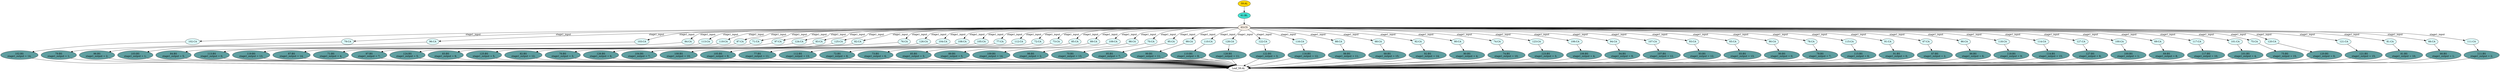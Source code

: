 strict digraph "" {
	node [label="\N"];
	"102:CA"	 [ast="<pyverilog.vparser.ast.Case object at 0x7f6f768befd0>",
		fillcolor=lightcyan,
		label="102:CA",
		statements="[]",
		style=filled,
		typ=Case];
	"102:BS"	 [ast="<pyverilog.vparser.ast.BlockingSubstitution object at 0x7f6f768bee90>",
		fillcolor=cadetblue,
		label="102:BS
stage1_output = 14;",
		statements="[<pyverilog.vparser.ast.BlockingSubstitution object at 0x7f6f768bee90>]",
		style=filled,
		typ=BlockingSubstitution];
	"102:CA" -> "102:BS"	 [cond="[]",
		lineno=None];
	"79:CA"	 [ast="<pyverilog.vparser.ast.Case object at 0x7f6f97bba790>",
		fillcolor=lightcyan,
		label="79:CA",
		statements="[]",
		style=filled,
		typ=Case];
	"79:BS"	 [ast="<pyverilog.vparser.ast.BlockingSubstitution object at 0x7f6f97ba7a50>",
		fillcolor=cadetblue,
		label="79:BS
stage1_output = 1;",
		statements="[<pyverilog.vparser.ast.BlockingSubstitution object at 0x7f6f97ba7a50>]",
		style=filled,
		typ=BlockingSubstitution];
	"79:CA" -> "79:BS"	 [cond="[]",
		lineno=None];
	"109:BS"	 [ast="<pyverilog.vparser.ast.BlockingSubstitution object at 0x7f6f768be610>",
		fillcolor=cadetblue,
		label="109:BS
stage1_output = 14;",
		statements="[<pyverilog.vparser.ast.BlockingSubstitution object at 0x7f6f768be610>]",
		style=filled,
		typ=BlockingSubstitution];
	"Leaf_59:AL"	 [def_var="['stage1_output']",
		label="Leaf_59:AL"];
	"109:BS" -> "Leaf_59:AL"	 [cond="[]",
		lineno=None];
	"96:CA"	 [ast="<pyverilog.vparser.ast.Case object at 0x7f6f768be990>",
		fillcolor=lightcyan,
		label="96:CA",
		statements="[]",
		style=filled,
		typ=Case];
	"96:BS"	 [ast="<pyverilog.vparser.ast.BlockingSubstitution object at 0x7f6f768be890>",
		fillcolor=cadetblue,
		label="96:BS
stage1_output = 2;",
		statements="[<pyverilog.vparser.ast.BlockingSubstitution object at 0x7f6f768be890>]",
		style=filled,
		typ=BlockingSubstitution];
	"96:CA" -> "96:BS"	 [cond="[]",
		lineno=None];
	"105:BS"	 [ast="<pyverilog.vparser.ast.BlockingSubstitution object at 0x7f6f768bea10>",
		fillcolor=cadetblue,
		label="105:BS
stage1_output = 9;",
		statements="[<pyverilog.vparser.ast.BlockingSubstitution object at 0x7f6f768bea10>]",
		style=filled,
		typ=BlockingSubstitution];
	"105:BS" -> "Leaf_59:AL"	 [cond="[]",
		lineno=None];
	"78:BS"	 [ast="<pyverilog.vparser.ast.BlockingSubstitution object at 0x7f6f7660b650>",
		fillcolor=cadetblue,
		label="78:BS
stage1_output = 7;",
		statements="[<pyverilog.vparser.ast.BlockingSubstitution object at 0x7f6f7660b650>]",
		style=filled,
		typ=BlockingSubstitution];
	"78:BS" -> "Leaf_59:AL"	 [cond="[]",
		lineno=None];
	"103:CA"	 [ast="<pyverilog.vparser.ast.Case object at 0x7f6f7660b390>",
		fillcolor=lightcyan,
		label="103:CA",
		statements="[]",
		style=filled,
		typ=Case];
	"103:BS"	 [ast="<pyverilog.vparser.ast.BlockingSubstitution object at 0x7f6f7660b5d0>",
		fillcolor=cadetblue,
		label="103:BS
stage1_output = 1;",
		statements="[<pyverilog.vparser.ast.BlockingSubstitution object at 0x7f6f7660b5d0>]",
		style=filled,
		typ=BlockingSubstitution];
	"103:CA" -> "103:BS"	 [cond="[]",
		lineno=None];
	"84:CA"	 [ast="<pyverilog.vparser.ast.Case object at 0x7f6f7660b350>",
		fillcolor=lightcyan,
		label="84:CA",
		statements="[]",
		style=filled,
		typ=Case];
	"84:BS"	 [ast="<pyverilog.vparser.ast.BlockingSubstitution object at 0x7f6f7660b190>",
		fillcolor=cadetblue,
		label="84:BS
stage1_output = 5;",
		statements="[<pyverilog.vparser.ast.BlockingSubstitution object at 0x7f6f7660b190>]",
		style=filled,
		typ=BlockingSubstitution];
	"84:CA" -> "84:BS"	 [cond="[]",
		lineno=None];
	"113:CA"	 [ast="<pyverilog.vparser.ast.Case object at 0x7f6f7660bc10>",
		fillcolor=lightcyan,
		label="113:CA",
		statements="[]",
		style=filled,
		typ=Case];
	"113:BS"	 [ast="<pyverilog.vparser.ast.BlockingSubstitution object at 0x7f6f7660b9d0>",
		fillcolor=cadetblue,
		label="113:BS
stage1_output = 0;",
		statements="[<pyverilog.vparser.ast.BlockingSubstitution object at 0x7f6f7660b9d0>]",
		style=filled,
		typ=BlockingSubstitution];
	"113:CA" -> "113:BS"	 [cond="[]",
		lineno=None];
	"99:BS"	 [ast="<pyverilog.vparser.ast.BlockingSubstitution object at 0x7f6f7660bb50>",
		fillcolor=cadetblue,
		label="99:BS
stage1_output = 11;",
		statements="[<pyverilog.vparser.ast.BlockingSubstitution object at 0x7f6f7660bb50>]",
		style=filled,
		typ=BlockingSubstitution];
	"99:BS" -> "Leaf_59:AL"	 [cond="[]",
		lineno=None];
	"119:CA"	 [ast="<pyverilog.vparser.ast.Case object at 0x7f6f7660b750>",
		fillcolor=lightcyan,
		label="119:CA",
		statements="[]",
		style=filled,
		typ=Case];
	"119:BS"	 [ast="<pyverilog.vparser.ast.BlockingSubstitution object at 0x7f6f7660b510>",
		fillcolor=cadetblue,
		label="119:BS
stage1_output = 13;",
		statements="[<pyverilog.vparser.ast.BlockingSubstitution object at 0x7f6f7660b510>]",
		style=filled,
		typ=BlockingSubstitution];
	"119:CA" -> "119:BS"	 [cond="[]",
		lineno=None];
	"87:CA"	 [ast="<pyverilog.vparser.ast.Case object at 0x7f6f97b83050>",
		fillcolor=lightcyan,
		label="87:CA",
		statements="[]",
		style=filled,
		typ=Case];
	"87:BS"	 [ast="<pyverilog.vparser.ast.BlockingSubstitution object at 0x7f6f97b830d0>",
		fillcolor=cadetblue,
		label="87:BS
stage1_output = 14;",
		statements="[<pyverilog.vparser.ast.BlockingSubstitution object at 0x7f6f97b830d0>]",
		style=filled,
		typ=BlockingSubstitution];
	"87:CA" -> "87:BS"	 [cond="[]",
		lineno=None];
	"95:BS"	 [ast="<pyverilog.vparser.ast.BlockingSubstitution object at 0x7f6f97b83390>",
		fillcolor=cadetblue,
		label="95:BS
stage1_output = 7;",
		statements="[<pyverilog.vparser.ast.BlockingSubstitution object at 0x7f6f97b83390>]",
		style=filled,
		typ=BlockingSubstitution];
	"95:BS" -> "Leaf_59:AL"	 [cond="[]",
		lineno=None];
	"126:BS"	 [ast="<pyverilog.vparser.ast.BlockingSubstitution object at 0x7f6f97b83510>",
		fillcolor=cadetblue,
		label="126:BS
stage1_output = 6;",
		statements="[<pyverilog.vparser.ast.BlockingSubstitution object at 0x7f6f97b83510>]",
		style=filled,
		typ=BlockingSubstitution];
	"126:BS" -> "Leaf_59:AL"	 [cond="[]",
		lineno=None];
	"63:CS"	 [ast="<pyverilog.vparser.ast.CaseStatement object at 0x7f6f97bb0ed0>",
		fillcolor=linen,
		label="63:CS",
		statements="[]",
		style=filled,
		typ=CaseStatement];
	"63:CS" -> "102:CA"	 [cond="['stage1_input']",
		label=stage1_input,
		lineno=63];
	"63:CS" -> "79:CA"	 [cond="['stage1_input']",
		label=stage1_input,
		lineno=63];
	"63:CS" -> "96:CA"	 [cond="['stage1_input']",
		label=stage1_input,
		lineno=63];
	"63:CS" -> "103:CA"	 [cond="['stage1_input']",
		label=stage1_input,
		lineno=63];
	"63:CS" -> "84:CA"	 [cond="['stage1_input']",
		label=stage1_input,
		lineno=63];
	"63:CS" -> "113:CA"	 [cond="['stage1_input']",
		label=stage1_input,
		lineno=63];
	"63:CS" -> "119:CA"	 [cond="['stage1_input']",
		label=stage1_input,
		lineno=63];
	"63:CS" -> "87:CA"	 [cond="['stage1_input']",
		label=stage1_input,
		lineno=63];
	"71:CA"	 [ast="<pyverilog.vparser.ast.Case object at 0x7f6f97b83810>",
		fillcolor=lightcyan,
		label="71:CA",
		statements="[]",
		style=filled,
		typ=Case];
	"63:CS" -> "71:CA"	 [cond="['stage1_input']",
		label=stage1_input,
		lineno=63];
	"97:CA"	 [ast="<pyverilog.vparser.ast.Case object at 0x7f6f97b8cb10>",
		fillcolor=lightcyan,
		label="97:CA",
		statements="[]",
		style=filled,
		typ=Case];
	"63:CS" -> "97:CA"	 [cond="['stage1_input']",
		label=stage1_input,
		lineno=63];
	"124:CA"	 [ast="<pyverilog.vparser.ast.Case object at 0x7f6f97b83e10>",
		fillcolor=lightcyan,
		label="124:CA",
		statements="[]",
		style=filled,
		typ=Case];
	"63:CS" -> "124:CA"	 [cond="['stage1_input']",
		label=stage1_input,
		lineno=63];
	"83:CA"	 [ast="<pyverilog.vparser.ast.Case object at 0x7f6f97b8c090>",
		fillcolor=lightcyan,
		label="83:CA",
		statements="[]",
		style=filled,
		typ=Case];
	"63:CS" -> "83:CA"	 [cond="['stage1_input']",
		label=stage1_input,
		lineno=63];
	"125:CA"	 [ast="<pyverilog.vparser.ast.Case object at 0x7f6f97b8c2d0>",
		fillcolor=lightcyan,
		label="125:CA",
		statements="[]",
		style=filled,
		typ=Case];
	"63:CS" -> "125:CA"	 [cond="['stage1_input']",
		label=stage1_input,
		lineno=63];
	"82:CA"	 [ast="<pyverilog.vparser.ast.Case object at 0x7f6f97b8c510>",
		fillcolor=lightcyan,
		label="82:CA",
		statements="[]",
		style=filled,
		typ=Case];
	"63:CS" -> "82:CA"	 [cond="['stage1_input']",
		label=stage1_input,
		lineno=63];
	"76:CA"	 [ast="<pyverilog.vparser.ast.Case object at 0x7f6f97b8c750>",
		fillcolor=lightcyan,
		label="76:CA",
		statements="[]",
		style=filled,
		typ=Case];
	"63:CS" -> "76:CA"	 [cond="['stage1_input']",
		label=stage1_input,
		lineno=63];
	"126:CA"	 [ast="<pyverilog.vparser.ast.Case object at 0x7f6f97b8cd50>",
		fillcolor=lightcyan,
		label="126:CA",
		statements="[]",
		style=filled,
		typ=Case];
	"63:CS" -> "126:CA"	 [cond="['stage1_input']",
		label=stage1_input,
		lineno=63];
	"104:CA"	 [ast="<pyverilog.vparser.ast.Case object at 0x7f6f97b95810>",
		fillcolor=lightcyan,
		label="104:CA",
		statements="[]",
		style=filled,
		typ=Case];
	"63:CS" -> "104:CA"	 [cond="['stage1_input']",
		label=stage1_input,
		lineno=63];
	"108:CA"	 [ast="<pyverilog.vparser.ast.Case object at 0x7f6f97b95a50>",
		fillcolor=lightcyan,
		label="108:CA",
		statements="[]",
		style=filled,
		typ=Case];
	"63:CS" -> "108:CA"	 [cond="['stage1_input']",
		label=stage1_input,
		lineno=63];
	"105:CA"	 [ast="<pyverilog.vparser.ast.Case object at 0x7f6f97b9ee10>",
		fillcolor=lightcyan,
		label="105:CA",
		statements="[]",
		style=filled,
		typ=Case];
	"63:CS" -> "105:CA"	 [cond="['stage1_input']",
		label=stage1_input,
		lineno=63];
	"77:CA"	 [ast="<pyverilog.vparser.ast.Case object at 0x7f6f97b95150>",
		fillcolor=lightcyan,
		label="77:CA",
		statements="[]",
		style=filled,
		typ=Case];
	"63:CS" -> "77:CA"	 [cond="['stage1_input']",
		label=stage1_input,
		lineno=63];
	"112:CA"	 [ast="<pyverilog.vparser.ast.Case object at 0x7f6f97b95390>",
		fillcolor=lightcyan,
		label="112:CA",
		statements="[]",
		style=filled,
		typ=Case];
	"63:CS" -> "112:CA"	 [cond="['stage1_input']",
		label=stage1_input,
		lineno=63];
	"72:CA"	 [ast="<pyverilog.vparser.ast.Case object at 0x7f6f97b9e750>",
		fillcolor=lightcyan,
		label="72:CA",
		statements="[]",
		style=filled,
		typ=Case];
	"63:CS" -> "72:CA"	 [cond="['stage1_input']",
		label=stage1_input,
		lineno=63];
	"73:CA"	 [ast="<pyverilog.vparser.ast.Case object at 0x7f6f97b9e990>",
		fillcolor=lightcyan,
		label="73:CA",
		statements="[]",
		style=filled,
		typ=Case];
	"63:CS" -> "73:CA"	 [cond="['stage1_input']",
		label=stage1_input,
		lineno=63];
	"85:CA"	 [ast="<pyverilog.vparser.ast.Case object at 0x7f6f97b9ea50>",
		fillcolor=lightcyan,
		label="85:CA",
		statements="[]",
		style=filled,
		typ=Case];
	"63:CS" -> "85:CA"	 [cond="['stage1_input']",
		label=stage1_input,
		lineno=63];
	"89:CA"	 [ast="<pyverilog.vparser.ast.Case object at 0x7f6f97bbab50>",
		fillcolor=lightcyan,
		label="89:CA",
		statements="[]",
		style=filled,
		typ=Case];
	"63:CS" -> "89:CA"	 [cond="['stage1_input']",
		label=stage1_input,
		lineno=63];
	"109:CA"	 [ast="<pyverilog.vparser.ast.Case object at 0x7f6f97b9ec90>",
		fillcolor=lightcyan,
		label="109:CA",
		statements="[]",
		style=filled,
		typ=Case];
	"63:CS" -> "109:CA"	 [cond="['stage1_input']",
		label=stage1_input,
		lineno=63];
	"98:CA"	 [ast="<pyverilog.vparser.ast.Case object at 0x7f6f97b9ed50>",
		fillcolor=lightcyan,
		label="98:CA",
		statements="[]",
		style=filled,
		typ=Case];
	"63:CS" -> "98:CA"	 [cond="['stage1_input']",
		label=stage1_input,
		lineno=63];
	"70:CA"	 [ast="<pyverilog.vparser.ast.Case object at 0x7f6f97b9eed0>",
		fillcolor=lightcyan,
		label="70:CA",
		statements="[]",
		style=filled,
		typ=Case];
	"63:CS" -> "70:CA"	 [cond="['stage1_input']",
		label=stage1_input,
		lineno=63];
	"95:CA"	 [ast="<pyverilog.vparser.ast.Case object at 0x7f6f97ba7150>",
		fillcolor=lightcyan,
		label="95:CA",
		statements="[]",
		style=filled,
		typ=Case];
	"63:CS" -> "95:CA"	 [cond="['stage1_input']",
		label=stage1_input,
		lineno=63];
	"99:CA"	 [ast="<pyverilog.vparser.ast.Case object at 0x7f6f97ba7210>",
		fillcolor=lightcyan,
		label="99:CA",
		statements="[]",
		style=filled,
		typ=Case];
	"63:CS" -> "99:CA"	 [cond="['stage1_input']",
		label=stage1_input,
		lineno=63];
	"110:CA"	 [ast="<pyverilog.vparser.ast.Case object at 0x7f6f97ba75d0>",
		fillcolor=lightcyan,
		label="110:CA",
		statements="[]",
		style=filled,
		typ=Case];
	"63:CS" -> "110:CA"	 [cond="['stage1_input']",
		label=stage1_input,
		lineno=63];
	"128:CA"	 [ast="<pyverilog.vparser.ast.Case object at 0x7f6f97b955d0>",
		fillcolor=lightcyan,
		label="128:CA",
		statements="[]",
		style=filled,
		typ=Case];
	"63:CS" -> "128:CA"	 [cond="['stage1_input']",
		label=stage1_input,
		lineno=63];
	"122:CA"	 [ast="<pyverilog.vparser.ast.Case object at 0x7f6f97ba7bd0>",
		fillcolor=lightcyan,
		label="122:CA",
		statements="[]",
		style=filled,
		typ=Case];
	"63:CS" -> "122:CA"	 [cond="['stage1_input']",
		label=stage1_input,
		lineno=63];
	"116:CA"	 [ast="<pyverilog.vparser.ast.Case object at 0x7f6f97ba7e10>",
		fillcolor=lightcyan,
		label="116:CA",
		statements="[]",
		style=filled,
		typ=Case];
	"63:CS" -> "116:CA"	 [cond="['stage1_input']",
		label=stage1_input,
		lineno=63];
	"88:CA"	 [ast="<pyverilog.vparser.ast.Case object at 0x7f6f97bb0090>",
		fillcolor=lightcyan,
		label="88:CA",
		statements="[]",
		style=filled,
		typ=Case];
	"63:CS" -> "88:CA"	 [cond="['stage1_input']",
		label=stage1_input,
		lineno=63];
	"68:CA"	 [ast="<pyverilog.vparser.ast.Case object at 0x7f6f97bba250>",
		fillcolor=lightcyan,
		label="68:CA",
		statements="[]",
		style=filled,
		typ=Case];
	"63:CS" -> "68:CA"	 [cond="['stage1_input']",
		label=stage1_input,
		lineno=63];
	"92:CA"	 [ast="<pyverilog.vparser.ast.Case object at 0x7f6f97bb0b10>",
		fillcolor=lightcyan,
		label="92:CA",
		statements="[]",
		style=filled,
		typ=Case];
	"63:CS" -> "92:CA"	 [cond="['stage1_input']",
		label=stage1_input,
		lineno=63];
	"80:CA"	 [ast="<pyverilog.vparser.ast.Case object at 0x7f6f97bb0bd0>",
		fillcolor=lightcyan,
		label="80:CA",
		statements="[]",
		style=filled,
		typ=Case];
	"63:CS" -> "80:CA"	 [cond="['stage1_input']",
		label=stage1_input,
		lineno=63];
	"74:CA"	 [ast="<pyverilog.vparser.ast.Case object at 0x7f6f97bba550>",
		fillcolor=lightcyan,
		label="74:CA",
		statements="[]",
		style=filled,
		typ=Case];
	"63:CS" -> "74:CA"	 [cond="['stage1_input']",
		label=stage1_input,
		lineno=63];
	"123:CA"	 [ast="<pyverilog.vparser.ast.Case object at 0x7f6f97bb0e10>",
		fillcolor=lightcyan,
		label="123:CA",
		statements="[]",
		style=filled,
		typ=Case];
	"63:CS" -> "123:CA"	 [cond="['stage1_input']",
		label=stage1_input,
		lineno=63];
	"106:CA"	 [ast="<pyverilog.vparser.ast.Case object at 0x7f6f97b42190>",
		fillcolor=lightcyan,
		label="106:CA",
		statements="[]",
		style=filled,
		typ=Case];
	"63:CS" -> "106:CA"	 [cond="['stage1_input']",
		label=stage1_input,
		lineno=63];
	"94:CA"	 [ast="<pyverilog.vparser.ast.Case object at 0x7f6f97bbaf10>",
		fillcolor=lightcyan,
		label="94:CA",
		statements="[]",
		style=filled,
		typ=Case];
	"63:CS" -> "94:CA"	 [cond="['stage1_input']",
		label=stage1_input,
		lineno=63];
	"107:CA"	 [ast="<pyverilog.vparser.ast.Case object at 0x7f6f97b423d0>",
		fillcolor=lightcyan,
		label="107:CA",
		statements="[]",
		style=filled,
		typ=Case];
	"63:CS" -> "107:CA"	 [cond="['stage1_input']",
		label=stage1_input,
		lineno=63];
	"93:CA"	 [ast="<pyverilog.vparser.ast.Case object at 0x7f6f97bbae50>",
		fillcolor=lightcyan,
		label="93:CA",
		statements="[]",
		style=filled,
		typ=Case];
	"63:CS" -> "93:CA"	 [cond="['stage1_input']",
		label=stage1_input,
		lineno=63];
	"65:CA"	 [ast="<pyverilog.vparser.ast.Case object at 0x7f6f97bb0fd0>",
		fillcolor=lightcyan,
		label="65:CA",
		statements="[]",
		style=filled,
		typ=Case];
	"63:CS" -> "65:CA"	 [cond="['stage1_input']",
		label=stage1_input,
		lineno=63];
	"90:CA"	 [ast="<pyverilog.vparser.ast.Case object at 0x7f6f97ba7990>",
		fillcolor=lightcyan,
		label="90:CA",
		statements="[]",
		style=filled,
		typ=Case];
	"63:CS" -> "90:CA"	 [cond="['stage1_input']",
		label=stage1_input,
		lineno=63];
	"78:CA"	 [ast="<pyverilog.vparser.ast.Case object at 0x7f6f97bba6d0>",
		fillcolor=lightcyan,
		label="78:CA",
		statements="[]",
		style=filled,
		typ=Case];
	"63:CS" -> "78:CA"	 [cond="['stage1_input']",
		label=stage1_input,
		lineno=63];
	"115:CA"	 [ast="<pyverilog.vparser.ast.Case object at 0x7f6f97b42910>",
		fillcolor=lightcyan,
		label="115:CA",
		statements="[]",
		style=filled,
		typ=Case];
	"63:CS" -> "115:CA"	 [cond="['stage1_input']",
		label=stage1_input,
		lineno=63];
	"91:CA"	 [ast="<pyverilog.vparser.ast.Case object at 0x7f6f97bbad90>",
		fillcolor=lightcyan,
		label="91:CA",
		statements="[]",
		style=filled,
		typ=Case];
	"63:CS" -> "91:CA"	 [cond="['stage1_input']",
		label=stage1_input,
		lineno=63];
	"67:CA"	 [ast="<pyverilog.vparser.ast.Case object at 0x7f6f97bba190>",
		fillcolor=lightcyan,
		label="67:CA",
		statements="[]",
		style=filled,
		typ=Case];
	"63:CS" -> "67:CA"	 [cond="['stage1_input']",
		label=stage1_input,
		lineno=63];
	"86:CA"	 [ast="<pyverilog.vparser.ast.Case object at 0x7f6f97bba910>",
		fillcolor=lightcyan,
		label="86:CA",
		statements="[]",
		style=filled,
		typ=Case];
	"63:CS" -> "86:CA"	 [cond="['stage1_input']",
		label=stage1_input,
		lineno=63];
	"118:CA"	 [ast="<pyverilog.vparser.ast.Case object at 0x7f6f97b42c10>",
		fillcolor=lightcyan,
		label="118:CA",
		statements="[]",
		style=filled,
		typ=Case];
	"63:CS" -> "118:CA"	 [cond="['stage1_input']",
		label=stage1_input,
		lineno=63];
	"114:CA"	 [ast="<pyverilog.vparser.ast.Case object at 0x7f6f97b426d0>",
		fillcolor=lightcyan,
		label="114:CA",
		statements="[]",
		style=filled,
		typ=Case];
	"63:CS" -> "114:CA"	 [cond="['stage1_input']",
		label=stage1_input,
		lineno=63];
	"127:CA"	 [ast="<pyverilog.vparser.ast.Case object at 0x7f6f97b83a50>",
		fillcolor=lightcyan,
		label="127:CA",
		statements="[]",
		style=filled,
		typ=Case];
	"63:CS" -> "127:CA"	 [cond="['stage1_input']",
		label=stage1_input,
		lineno=63];
	"100:CA"	 [ast="<pyverilog.vparser.ast.Case object at 0x7f6f97bbafd0>",
		fillcolor=lightcyan,
		label="100:CA",
		statements="[]",
		style=filled,
		typ=Case];
	"63:CS" -> "100:CA"	 [cond="['stage1_input']",
		label=stage1_input,
		lineno=63];
	"69:CA"	 [ast="<pyverilog.vparser.ast.Case object at 0x7f6f97bba310>",
		fillcolor=lightcyan,
		label="69:CA",
		statements="[]",
		style=filled,
		typ=Case];
	"63:CS" -> "69:CA"	 [cond="['stage1_input']",
		label=stage1_input,
		lineno=63];
	"117:CA"	 [ast="<pyverilog.vparser.ast.Case object at 0x7f6f97b429d0>",
		fillcolor=lightcyan,
		label="117:CA",
		statements="[]",
		style=filled,
		typ=Case];
	"63:CS" -> "117:CA"	 [cond="['stage1_input']",
		label=stage1_input,
		lineno=63];
	"101:CA"	 [ast="<pyverilog.vparser.ast.Case object at 0x7f6f97b420d0>",
		fillcolor=lightcyan,
		label="101:CA",
		statements="[]",
		style=filled,
		typ=Case];
	"63:CS" -> "101:CA"	 [cond="['stage1_input']",
		label=stage1_input,
		lineno=63];
	"75:CA"	 [ast="<pyverilog.vparser.ast.Case object at 0x7f6f97bba610>",
		fillcolor=lightcyan,
		label="75:CA",
		statements="[]",
		style=filled,
		typ=Case];
	"63:CS" -> "75:CA"	 [cond="['stage1_input']",
		label=stage1_input,
		lineno=63];
	"120:CA"	 [ast="<pyverilog.vparser.ast.Case object at 0x7f6f97bb02d0>",
		fillcolor=lightcyan,
		label="120:CA",
		statements="[]",
		style=filled,
		typ=Case];
	"63:CS" -> "120:CA"	 [cond="['stage1_input']",
		label=stage1_input,
		lineno=63];
	"121:CA"	 [ast="<pyverilog.vparser.ast.Case object at 0x7f6f97b42e50>",
		fillcolor=lightcyan,
		label="121:CA",
		statements="[]",
		style=filled,
		typ=Case];
	"63:CS" -> "121:CA"	 [cond="['stage1_input']",
		label=stage1_input,
		lineno=63];
	"81:CA"	 [ast="<pyverilog.vparser.ast.Case object at 0x7f6f97bba850>",
		fillcolor=lightcyan,
		label="81:CA",
		statements="[]",
		style=filled,
		typ=Case];
	"63:CS" -> "81:CA"	 [cond="['stage1_input']",
		label=stage1_input,
		lineno=63];
	"66:CA"	 [ast="<pyverilog.vparser.ast.Case object at 0x7f6f97bba0d0>",
		fillcolor=lightcyan,
		label="66:CA",
		statements="[]",
		style=filled,
		typ=Case];
	"63:CS" -> "66:CA"	 [cond="['stage1_input']",
		label=stage1_input,
		lineno=63];
	"111:CA"	 [ast="<pyverilog.vparser.ast.Case object at 0x7f6f97b42490>",
		fillcolor=lightcyan,
		label="111:CA",
		statements="[]",
		style=filled,
		typ=Case];
	"63:CS" -> "111:CA"	 [cond="['stage1_input']",
		label=stage1_input,
		lineno=63];
	"71:BS"	 [ast="<pyverilog.vparser.ast.BlockingSubstitution object at 0x7f6f97b83890>",
		fillcolor=cadetblue,
		label="71:BS
stage1_output = 4;",
		statements="[<pyverilog.vparser.ast.BlockingSubstitution object at 0x7f6f97b83890>]",
		style=filled,
		typ=BlockingSubstitution];
	"71:CA" -> "71:BS"	 [cond="[]",
		lineno=None];
	"120:BS"	 [ast="<pyverilog.vparser.ast.BlockingSubstitution object at 0x7f6f97bb0350>",
		fillcolor=cadetblue,
		label="120:BS
stage1_output = 0;",
		statements="[<pyverilog.vparser.ast.BlockingSubstitution object at 0x7f6f97bb0350>]",
		style=filled,
		typ=BlockingSubstitution];
	"120:BS" -> "Leaf_59:AL"	 [cond="[]",
		lineno=None];
	"97:BS"	 [ast="<pyverilog.vparser.ast.BlockingSubstitution object at 0x7f6f97b8cb90>",
		fillcolor=cadetblue,
		label="97:BS
stage1_output = 7;",
		statements="[<pyverilog.vparser.ast.BlockingSubstitution object at 0x7f6f97b8cb90>]",
		style=filled,
		typ=BlockingSubstitution];
	"97:CA" -> "97:BS"	 [cond="[]",
		lineno=None];
	"124:BS"	 [ast="<pyverilog.vparser.ast.BlockingSubstitution object at 0x7f6f97b83e90>",
		fillcolor=cadetblue,
		label="124:BS
stage1_output = 5;",
		statements="[<pyverilog.vparser.ast.BlockingSubstitution object at 0x7f6f97b83e90>]",
		style=filled,
		typ=BlockingSubstitution];
	"124:CA" -> "124:BS"	 [cond="[]",
		lineno=None];
	"83:BS"	 [ast="<pyverilog.vparser.ast.BlockingSubstitution object at 0x7f6f97b8c110>",
		fillcolor=cadetblue,
		label="83:BS
stage1_output = 9;",
		statements="[<pyverilog.vparser.ast.BlockingSubstitution object at 0x7f6f97b8c110>]",
		style=filled,
		typ=BlockingSubstitution];
	"83:CA" -> "83:BS"	 [cond="[]",
		lineno=None];
	"125:BS"	 [ast="<pyverilog.vparser.ast.BlockingSubstitution object at 0x7f6f97b8c350>",
		fillcolor=cadetblue,
		label="125:BS
stage1_output = 5;",
		statements="[<pyverilog.vparser.ast.BlockingSubstitution object at 0x7f6f97b8c350>]",
		style=filled,
		typ=BlockingSubstitution];
	"125:CA" -> "125:BS"	 [cond="[]",
		lineno=None];
	"84:BS" -> "Leaf_59:AL"	 [cond="[]",
		lineno=None];
	"103:BS" -> "Leaf_59:AL"	 [cond="[]",
		lineno=None];
	"82:BS"	 [ast="<pyverilog.vparser.ast.BlockingSubstitution object at 0x7f6f97b8c590>",
		fillcolor=cadetblue,
		label="82:BS
stage1_output = 12;",
		statements="[<pyverilog.vparser.ast.BlockingSubstitution object at 0x7f6f97b8c590>]",
		style=filled,
		typ=BlockingSubstitution];
	"82:CA" -> "82:BS"	 [cond="[]",
		lineno=None];
	"76:BS"	 [ast="<pyverilog.vparser.ast.BlockingSubstitution object at 0x7f6f97b8c7d0>",
		fillcolor=cadetblue,
		label="76:BS
stage1_output = 3;",
		statements="[<pyverilog.vparser.ast.BlockingSubstitution object at 0x7f6f97b8c7d0>]",
		style=filled,
		typ=BlockingSubstitution];
	"76:CA" -> "76:BS"	 [cond="[]",
		lineno=None];
	"74:BS"	 [ast="<pyverilog.vparser.ast.BlockingSubstitution object at 0x7f6f97b8c990>",
		fillcolor=cadetblue,
		label="74:BS
stage1_output = 10;",
		statements="[<pyverilog.vparser.ast.BlockingSubstitution object at 0x7f6f97b8c990>]",
		style=filled,
		typ=BlockingSubstitution];
	"74:BS" -> "Leaf_59:AL"	 [cond="[]",
		lineno=None];
	"90:BS"	 [ast="<pyverilog.vparser.ast.BlockingSubstitution object at 0x7f6f97b83c90>",
		fillcolor=cadetblue,
		label="90:BS
stage1_output = 0;",
		statements="[<pyverilog.vparser.ast.BlockingSubstitution object at 0x7f6f97b83c90>]",
		style=filled,
		typ=BlockingSubstitution];
	"90:BS" -> "Leaf_59:AL"	 [cond="[]",
		lineno=None];
	"126:CA" -> "126:BS"	 [cond="[]",
		lineno=None];
	"71:BS" -> "Leaf_59:AL"	 [cond="[]",
		lineno=None];
	"100:BS"	 [ast="<pyverilog.vparser.ast.BlockingSubstitution object at 0x7f6f97b8ce10>",
		fillcolor=cadetblue,
		label="100:BS
stage1_output = 1;",
		statements="[<pyverilog.vparser.ast.BlockingSubstitution object at 0x7f6f97b8ce10>]",
		style=filled,
		typ=BlockingSubstitution];
	"100:BS" -> "Leaf_59:AL"	 [cond="[]",
		lineno=None];
	"73:BS"	 [ast="<pyverilog.vparser.ast.BlockingSubstitution object at 0x7f6f97b8cf90>",
		fillcolor=cadetblue,
		label="73:BS
stage1_output = 6;",
		statements="[<pyverilog.vparser.ast.BlockingSubstitution object at 0x7f6f97b8cf90>]",
		style=filled,
		typ=BlockingSubstitution];
	"73:BS" -> "Leaf_59:AL"	 [cond="[]",
		lineno=None];
	"67:BS"	 [ast="<pyverilog.vparser.ast.BlockingSubstitution object at 0x7f6f97b95c90>",
		fillcolor=cadetblue,
		label="67:BS
stage1_output = 2;",
		statements="[<pyverilog.vparser.ast.BlockingSubstitution object at 0x7f6f97b95c90>]",
		style=filled,
		typ=BlockingSubstitution];
	"67:BS" -> "Leaf_59:AL"	 [cond="[]",
		lineno=None];
	"115:BS"	 [ast="<pyverilog.vparser.ast.BlockingSubstitution object at 0x7f6f97b9e5d0>",
		fillcolor=cadetblue,
		label="115:BS
stage1_output = 6;",
		statements="[<pyverilog.vparser.ast.BlockingSubstitution object at 0x7f6f97b9e5d0>]",
		style=filled,
		typ=BlockingSubstitution];
	"115:BS" -> "Leaf_59:AL"	 [cond="[]",
		lineno=None];
	"123:BS"	 [ast="<pyverilog.vparser.ast.BlockingSubstitution object at 0x7f6f97ba7690>",
		fillcolor=cadetblue,
		label="123:BS
stage1_output = 3;",
		statements="[<pyverilog.vparser.ast.BlockingSubstitution object at 0x7f6f97ba7690>]",
		style=filled,
		typ=BlockingSubstitution];
	"123:BS" -> "Leaf_59:AL"	 [cond="[]",
		lineno=None];
	"104:BS"	 [ast="<pyverilog.vparser.ast.BlockingSubstitution object at 0x7f6f97b95890>",
		fillcolor=cadetblue,
		label="104:BS
stage1_output = 7;",
		statements="[<pyverilog.vparser.ast.BlockingSubstitution object at 0x7f6f97b95890>]",
		style=filled,
		typ=BlockingSubstitution];
	"104:CA" -> "104:BS"	 [cond="[]",
		lineno=None];
	"108:BS"	 [ast="<pyverilog.vparser.ast.BlockingSubstitution object at 0x7f6f97b83690>",
		fillcolor=cadetblue,
		label="108:BS
stage1_output = 10;",
		statements="[<pyverilog.vparser.ast.BlockingSubstitution object at 0x7f6f97b83690>]",
		style=filled,
		typ=BlockingSubstitution];
	"108:CA" -> "108:BS"	 [cond="[]",
		lineno=None];
	"85:BS"	 [ast="<pyverilog.vparser.ast.BlockingSubstitution object at 0x7f6f97b95b10>",
		fillcolor=cadetblue,
		label="85:BS
stage1_output = 3;",
		statements="[<pyverilog.vparser.ast.BlockingSubstitution object at 0x7f6f97b95b10>]",
		style=filled,
		typ=BlockingSubstitution];
	"85:BS" -> "Leaf_59:AL"	 [cond="[]",
		lineno=None];
	"105:CA" -> "105:BS"	 [cond="[]",
		lineno=None];
	"77:BS"	 [ast="<pyverilog.vparser.ast.BlockingSubstitution object at 0x7f6f97b951d0>",
		fillcolor=cadetblue,
		label="77:BS
stage1_output = 11;",
		statements="[<pyverilog.vparser.ast.BlockingSubstitution object at 0x7f6f97b951d0>]",
		style=filled,
		typ=BlockingSubstitution];
	"77:CA" -> "77:BS"	 [cond="[]",
		lineno=None];
	"93:BS"	 [ast="<pyverilog.vparser.ast.BlockingSubstitution object at 0x7f6f97b95e10>",
		fillcolor=cadetblue,
		label="93:BS
stage1_output = 12;",
		statements="[<pyverilog.vparser.ast.BlockingSubstitution object at 0x7f6f97b95e10>]",
		style=filled,
		typ=BlockingSubstitution];
	"93:BS" -> "Leaf_59:AL"	 [cond="[]",
		lineno=None];
	"110:BS"	 [ast="<pyverilog.vparser.ast.BlockingSubstitution object at 0x7f6f97b95f90>",
		fillcolor=cadetblue,
		label="110:BS
stage1_output = 8;",
		statements="[<pyverilog.vparser.ast.BlockingSubstitution object at 0x7f6f97b95f90>]",
		style=filled,
		typ=BlockingSubstitution];
	"110:BS" -> "Leaf_59:AL"	 [cond="[]",
		lineno=None];
	"70:BS"	 [ast="<pyverilog.vparser.ast.BlockingSubstitution object at 0x7f6f97b9e150>",
		fillcolor=cadetblue,
		label="70:BS
stage1_output = 13;",
		statements="[<pyverilog.vparser.ast.BlockingSubstitution object at 0x7f6f97b9e150>]",
		style=filled,
		typ=BlockingSubstitution];
	"70:BS" -> "Leaf_59:AL"	 [cond="[]",
		lineno=None];
	"107:BS"	 [ast="<pyverilog.vparser.ast.BlockingSubstitution object at 0x7f6f97b9e2d0>",
		fillcolor=cadetblue,
		label="107:BS
stage1_output = 12;",
		statements="[<pyverilog.vparser.ast.BlockingSubstitution object at 0x7f6f97b9e2d0>]",
		style=filled,
		typ=BlockingSubstitution];
	"107:BS" -> "Leaf_59:AL"	 [cond="[]",
		lineno=None];
	"98:BS"	 [ast="<pyverilog.vparser.ast.BlockingSubstitution object at 0x7f6f97b9e450>",
		fillcolor=cadetblue,
		label="98:BS
stage1_output = 2;",
		statements="[<pyverilog.vparser.ast.BlockingSubstitution object at 0x7f6f97b9e450>]",
		style=filled,
		typ=BlockingSubstitution];
	"98:BS" -> "Leaf_59:AL"	 [cond="[]",
		lineno=None];
	"112:BS"	 [ast="<pyverilog.vparser.ast.BlockingSubstitution object at 0x7f6f97b95410>",
		fillcolor=cadetblue,
		label="112:BS
stage1_output = 13;",
		statements="[<pyverilog.vparser.ast.BlockingSubstitution object at 0x7f6f97b95410>]",
		style=filled,
		typ=BlockingSubstitution];
	"112:CA" -> "112:BS"	 [cond="[]",
		lineno=None];
	"83:BS" -> "Leaf_59:AL"	 [cond="[]",
		lineno=None];
	"72:BS"	 [ast="<pyverilog.vparser.ast.BlockingSubstitution object at 0x7f6f97b9e7d0>",
		fillcolor=cadetblue,
		label="72:BS
stage1_output = 8;",
		statements="[<pyverilog.vparser.ast.BlockingSubstitution object at 0x7f6f97b9e7d0>]",
		style=filled,
		typ=BlockingSubstitution];
	"72:CA" -> "72:BS"	 [cond="[]",
		lineno=None];
	"73:CA" -> "73:BS"	 [cond="[]",
		lineno=None];
	"85:CA" -> "85:BS"	 [cond="[]",
		lineno=None];
	"89:BS"	 [ast="<pyverilog.vparser.ast.BlockingSubstitution object at 0x7f6f97bbabd0>",
		fillcolor=cadetblue,
		label="89:BS
stage1_output = 5;",
		statements="[<pyverilog.vparser.ast.BlockingSubstitution object at 0x7f6f97bbabd0>]",
		style=filled,
		typ=BlockingSubstitution];
	"89:CA" -> "89:BS"	 [cond="[]",
		lineno=None];
	"109:CA" -> "109:BS"	 [cond="[]",
		lineno=None];
	"127:BS"	 [ast="<pyverilog.vparser.ast.BlockingSubstitution object at 0x7f6f97b83ad0>",
		fillcolor=cadetblue,
		label="127:BS
stage1_output = 8;",
		statements="[<pyverilog.vparser.ast.BlockingSubstitution object at 0x7f6f97b83ad0>]",
		style=filled,
		typ=BlockingSubstitution];
	"127:BS" -> "Leaf_59:AL"	 [cond="[]",
		lineno=None];
	"96:BS" -> "Leaf_59:AL"	 [cond="[]",
		lineno=None];
	"98:CA" -> "98:BS"	 [cond="[]",
		lineno=None];
	"102:BS" -> "Leaf_59:AL"	 [cond="[]",
		lineno=None];
	"70:CA" -> "70:BS"	 [cond="[]",
		lineno=None];
	"124:BS" -> "Leaf_59:AL"	 [cond="[]",
		lineno=None];
	"95:CA" -> "95:BS"	 [cond="[]",
		lineno=None];
	"119:BS" -> "Leaf_59:AL"	 [cond="[]",
		lineno=None];
	"99:CA" -> "99:BS"	 [cond="[]",
		lineno=None];
	"113:BS" -> "Leaf_59:AL"	 [cond="[]",
		lineno=None];
	"87:BS" -> "Leaf_59:AL"	 [cond="[]",
		lineno=None];
	"75:BS"	 [ast="<pyverilog.vparser.ast.BlockingSubstitution object at 0x7f6f97ba7450>",
		fillcolor=cadetblue,
		label="75:BS
stage1_output = 15;",
		statements="[<pyverilog.vparser.ast.BlockingSubstitution object at 0x7f6f97ba7450>]",
		style=filled,
		typ=BlockingSubstitution];
	"75:BS" -> "Leaf_59:AL"	 [cond="[]",
		lineno=None];
	"110:CA" -> "110:BS"	 [cond="[]",
		lineno=None];
	"128:BS"	 [ast="<pyverilog.vparser.ast.BlockingSubstitution object at 0x7f6f97b95650>",
		fillcolor=cadetblue,
		label="128:BS
stage1_output = 11;",
		statements="[<pyverilog.vparser.ast.BlockingSubstitution object at 0x7f6f97b95650>]",
		style=filled,
		typ=BlockingSubstitution];
	"128:CA" -> "128:BS"	 [cond="[]",
		lineno=None];
	"68:BS"	 [ast="<pyverilog.vparser.ast.BlockingSubstitution object at 0x7f6f97ba7810>",
		fillcolor=cadetblue,
		label="68:BS
stage1_output = 15;",
		statements="[<pyverilog.vparser.ast.BlockingSubstitution object at 0x7f6f97ba7810>]",
		style=filled,
		typ=BlockingSubstitution];
	"68:BS" -> "Leaf_59:AL"	 [cond="[]",
		lineno=None];
	"59:AL"	 [ast="<pyverilog.vparser.ast.Always object at 0x7f6f97b42f50>",
		clk_sens=False,
		fillcolor=gold,
		label="59:AL",
		sens="['stage1_input']",
		statements="[]",
		style=filled,
		typ=Always,
		use_var="['stage1_input']"];
	"61:BL"	 [ast="<pyverilog.vparser.ast.Block object at 0x7f6f97b4a110>",
		fillcolor=turquoise,
		label="61:BL",
		statements="[]",
		style=filled,
		typ=Block];
	"59:AL" -> "61:BL"	 [cond="[]",
		lineno=None];
	"79:BS" -> "Leaf_59:AL"	 [cond="[]",
		lineno=None];
	"122:BS"	 [ast="<pyverilog.vparser.ast.BlockingSubstitution object at 0x7f6f97ba7c50>",
		fillcolor=cadetblue,
		label="122:BS
stage1_output = 3;",
		statements="[<pyverilog.vparser.ast.BlockingSubstitution object at 0x7f6f97ba7c50>]",
		style=filled,
		typ=BlockingSubstitution];
	"122:CA" -> "122:BS"	 [cond="[]",
		lineno=None];
	"116:BS"	 [ast="<pyverilog.vparser.ast.BlockingSubstitution object at 0x7f6f97ba7e90>",
		fillcolor=cadetblue,
		label="116:BS
stage1_output = 12;",
		statements="[<pyverilog.vparser.ast.BlockingSubstitution object at 0x7f6f97ba7e90>]",
		style=filled,
		typ=BlockingSubstitution];
	"116:CA" -> "116:BS"	 [cond="[]",
		lineno=None];
	"88:BS"	 [ast="<pyverilog.vparser.ast.BlockingSubstitution object at 0x7f6f97bb0110>",
		fillcolor=cadetblue,
		label="88:BS
stage1_output = 11;",
		statements="[<pyverilog.vparser.ast.BlockingSubstitution object at 0x7f6f97bb0110>]",
		style=filled,
		typ=BlockingSubstitution];
	"88:CA" -> "88:BS"	 [cond="[]",
		lineno=None];
	"68:CA" -> "68:BS"	 [cond="[]",
		lineno=None];
	"66:BS"	 [ast="<pyverilog.vparser.ast.BlockingSubstitution object at 0x7f6f97bb0510>",
		fillcolor=cadetblue,
		label="66:BS
stage1_output = 1;",
		statements="[<pyverilog.vparser.ast.BlockingSubstitution object at 0x7f6f97bb0510>]",
		style=filled,
		typ=BlockingSubstitution];
	"66:BS" -> "Leaf_59:AL"	 [cond="[]",
		lineno=None];
	"121:BS"	 [ast="<pyverilog.vparser.ast.BlockingSubstitution object at 0x7f6f97bb0690>",
		fillcolor=cadetblue,
		label="121:BS
stage1_output = 15;",
		statements="[<pyverilog.vparser.ast.BlockingSubstitution object at 0x7f6f97bb0690>]",
		style=filled,
		typ=BlockingSubstitution];
	"121:BS" -> "Leaf_59:AL"	 [cond="[]",
		lineno=None];
	"101:BS"	 [ast="<pyverilog.vparser.ast.BlockingSubstitution object at 0x7f6f97ba72d0>",
		fillcolor=cadetblue,
		label="101:BS
stage1_output = 4;",
		statements="[<pyverilog.vparser.ast.BlockingSubstitution object at 0x7f6f97ba72d0>]",
		style=filled,
		typ=BlockingSubstitution];
	"101:BS" -> "Leaf_59:AL"	 [cond="[]",
		lineno=None];
	"65:BS"	 [ast="<pyverilog.vparser.ast.BlockingSubstitution object at 0x7f6f97bb0810>",
		fillcolor=cadetblue,
		label="65:BS
stage1_output = 13;",
		statements="[<pyverilog.vparser.ast.BlockingSubstitution object at 0x7f6f97bb0810>]",
		style=filled,
		typ=BlockingSubstitution];
	"65:BS" -> "Leaf_59:AL"	 [cond="[]",
		lineno=None];
	"94:BS"	 [ast="<pyverilog.vparser.ast.BlockingSubstitution object at 0x7f6f97bb0990>",
		fillcolor=cadetblue,
		label="94:BS
stage1_output = 9;",
		statements="[<pyverilog.vparser.ast.BlockingSubstitution object at 0x7f6f97bb0990>]",
		style=filled,
		typ=BlockingSubstitution];
	"94:BS" -> "Leaf_59:AL"	 [cond="[]",
		lineno=None];
	"92:BS"	 [ast="<pyverilog.vparser.ast.BlockingSubstitution object at 0x7f6f97b9ef90>",
		fillcolor=cadetblue,
		label="92:BS
stage1_output = 14;",
		statements="[<pyverilog.vparser.ast.BlockingSubstitution object at 0x7f6f97b9ef90>]",
		style=filled,
		typ=BlockingSubstitution];
	"92:CA" -> "92:BS"	 [cond="[]",
		lineno=None];
	"80:BS"	 [ast="<pyverilog.vparser.ast.BlockingSubstitution object at 0x7f6f97bb0c50>",
		fillcolor=cadetblue,
		label="80:BS
stage1_output = 4;",
		statements="[<pyverilog.vparser.ast.BlockingSubstitution object at 0x7f6f97bb0c50>]",
		style=filled,
		typ=BlockingSubstitution];
	"80:CA" -> "80:BS"	 [cond="[]",
		lineno=None];
	"116:BS" -> "Leaf_59:AL"	 [cond="[]",
		lineno=None];
	"88:BS" -> "Leaf_59:AL"	 [cond="[]",
		lineno=None];
	"74:CA" -> "74:BS"	 [cond="[]",
		lineno=None];
	"76:BS" -> "Leaf_59:AL"	 [cond="[]",
		lineno=None];
	"123:CA" -> "123:BS"	 [cond="[]",
		lineno=None];
	"104:BS" -> "Leaf_59:AL"	 [cond="[]",
		lineno=None];
	"128:BS" -> "Leaf_59:AL"	 [cond="[]",
		lineno=None];
	"108:BS" -> "Leaf_59:AL"	 [cond="[]",
		lineno=None];
	"106:BS"	 [ast="<pyverilog.vparser.ast.BlockingSubstitution object at 0x7f6f97b42210>",
		fillcolor=cadetblue,
		label="106:BS
stage1_output = 4;",
		statements="[<pyverilog.vparser.ast.BlockingSubstitution object at 0x7f6f97b42210>]",
		style=filled,
		typ=BlockingSubstitution];
	"106:CA" -> "106:BS"	 [cond="[]",
		lineno=None];
	"94:CA" -> "94:BS"	 [cond="[]",
		lineno=None];
	"80:BS" -> "Leaf_59:AL"	 [cond="[]",
		lineno=None];
	"72:BS" -> "Leaf_59:AL"	 [cond="[]",
		lineno=None];
	"107:CA" -> "107:BS"	 [cond="[]",
		lineno=None];
	"93:CA" -> "93:BS"	 [cond="[]",
		lineno=None];
	"65:CA" -> "65:BS"	 [cond="[]",
		lineno=None];
	"90:CA" -> "90:BS"	 [cond="[]",
		lineno=None];
	"78:CA" -> "78:BS"	 [cond="[]",
		lineno=None];
	"82:BS" -> "Leaf_59:AL"	 [cond="[]",
		lineno=None];
	"97:BS" -> "Leaf_59:AL"	 [cond="[]",
		lineno=None];
	"115:CA" -> "115:BS"	 [cond="[]",
		lineno=None];
	"91:BS"	 [ast="<pyverilog.vparser.ast.BlockingSubstitution object at 0x7f6f97b9eb10>",
		fillcolor=cadetblue,
		label="91:BS
stage1_output = 0;",
		statements="[<pyverilog.vparser.ast.BlockingSubstitution object at 0x7f6f97b9eb10>]",
		style=filled,
		typ=BlockingSubstitution];
	"91:CA" -> "91:BS"	 [cond="[]",
		lineno=None];
	"89:BS" -> "Leaf_59:AL"	 [cond="[]",
		lineno=None];
	"117:BS"	 [ast="<pyverilog.vparser.ast.BlockingSubstitution object at 0x7f6f97b42a50>",
		fillcolor=cadetblue,
		label="117:BS
stage1_output = 10;",
		statements="[<pyverilog.vparser.ast.BlockingSubstitution object at 0x7f6f97b42a50>]",
		style=filled,
		typ=BlockingSubstitution];
	"117:BS" -> "Leaf_59:AL"	 [cond="[]",
		lineno=None];
	"69:BS"	 [ast="<pyverilog.vparser.ast.BlockingSubstitution object at 0x7f6f97bba390>",
		fillcolor=cadetblue,
		label="69:BS
stage1_output = 8;",
		statements="[<pyverilog.vparser.ast.BlockingSubstitution object at 0x7f6f97bba390>]",
		style=filled,
		typ=BlockingSubstitution];
	"69:BS" -> "Leaf_59:AL"	 [cond="[]",
		lineno=None];
	"67:CA" -> "67:BS"	 [cond="[]",
		lineno=None];
	"77:BS" -> "Leaf_59:AL"	 [cond="[]",
		lineno=None];
	"81:BS"	 [ast="<pyverilog.vparser.ast.BlockingSubstitution object at 0x7f6f97b83290>",
		fillcolor=cadetblue,
		label="81:BS
stage1_output = 10;",
		statements="[<pyverilog.vparser.ast.BlockingSubstitution object at 0x7f6f97b83290>]",
		style=filled,
		typ=BlockingSubstitution];
	"81:BS" -> "Leaf_59:AL"	 [cond="[]",
		lineno=None];
	"111:BS"	 [ast="<pyverilog.vparser.ast.BlockingSubstitution object at 0x7f6f97b42510>",
		fillcolor=cadetblue,
		label="111:BS
stage1_output = 2;",
		statements="[<pyverilog.vparser.ast.BlockingSubstitution object at 0x7f6f97b42510>]",
		style=filled,
		typ=BlockingSubstitution];
	"111:BS" -> "Leaf_59:AL"	 [cond="[]",
		lineno=None];
	"86:BS"	 [ast="<pyverilog.vparser.ast.BlockingSubstitution object at 0x7f6f97bba990>",
		fillcolor=cadetblue,
		label="86:BS
stage1_output = 6;",
		statements="[<pyverilog.vparser.ast.BlockingSubstitution object at 0x7f6f97bba990>]",
		style=filled,
		typ=BlockingSubstitution];
	"86:CA" -> "86:BS"	 [cond="[]",
		lineno=None];
	"118:BS"	 [ast="<pyverilog.vparser.ast.BlockingSubstitution object at 0x7f6f97b42c90>",
		fillcolor=cadetblue,
		label="118:BS
stage1_output = 9;",
		statements="[<pyverilog.vparser.ast.BlockingSubstitution object at 0x7f6f97b42c90>]",
		style=filled,
		typ=BlockingSubstitution];
	"118:CA" -> "118:BS"	 [cond="[]",
		lineno=None];
	"106:BS" -> "Leaf_59:AL"	 [cond="[]",
		lineno=None];
	"114:BS"	 [ast="<pyverilog.vparser.ast.BlockingSubstitution object at 0x7f6f97b42750>",
		fillcolor=cadetblue,
		label="114:BS
stage1_output = 15;",
		statements="[<pyverilog.vparser.ast.BlockingSubstitution object at 0x7f6f97b42750>]",
		style=filled,
		typ=BlockingSubstitution];
	"114:CA" -> "114:BS"	 [cond="[]",
		lineno=None];
	"127:CA" -> "127:BS"	 [cond="[]",
		lineno=None];
	"100:CA" -> "100:BS"	 [cond="[]",
		lineno=None];
	"69:CA" -> "69:BS"	 [cond="[]",
		lineno=None];
	"91:BS" -> "Leaf_59:AL"	 [cond="[]",
		lineno=None];
	"117:CA" -> "117:BS"	 [cond="[]",
		lineno=None];
	"101:CA" -> "101:BS"	 [cond="[]",
		lineno=None];
	"75:CA" -> "75:BS"	 [cond="[]",
		lineno=None];
	"120:CA" -> "120:BS"	 [cond="[]",
		lineno=None];
	"122:BS" -> "Leaf_59:AL"	 [cond="[]",
		lineno=None];
	"112:BS" -> "Leaf_59:AL"	 [cond="[]",
		lineno=None];
	"92:BS" -> "Leaf_59:AL"	 [cond="[]",
		lineno=None];
	"114:BS" -> "Leaf_59:AL"	 [cond="[]",
		lineno=None];
	"61:BL" -> "63:CS"	 [cond="[]",
		lineno=None];
	"125:BS" -> "Leaf_59:AL"	 [cond="[]",
		lineno=None];
	"86:BS" -> "Leaf_59:AL"	 [cond="[]",
		lineno=None];
	"121:CA" -> "121:BS"	 [cond="[]",
		lineno=None];
	"118:BS" -> "Leaf_59:AL"	 [cond="[]",
		lineno=None];
	"81:CA" -> "81:BS"	 [cond="[]",
		lineno=None];
	"66:CA" -> "66:BS"	 [cond="[]",
		lineno=None];
	"111:CA" -> "111:BS"	 [cond="[]",
		lineno=None];
}
